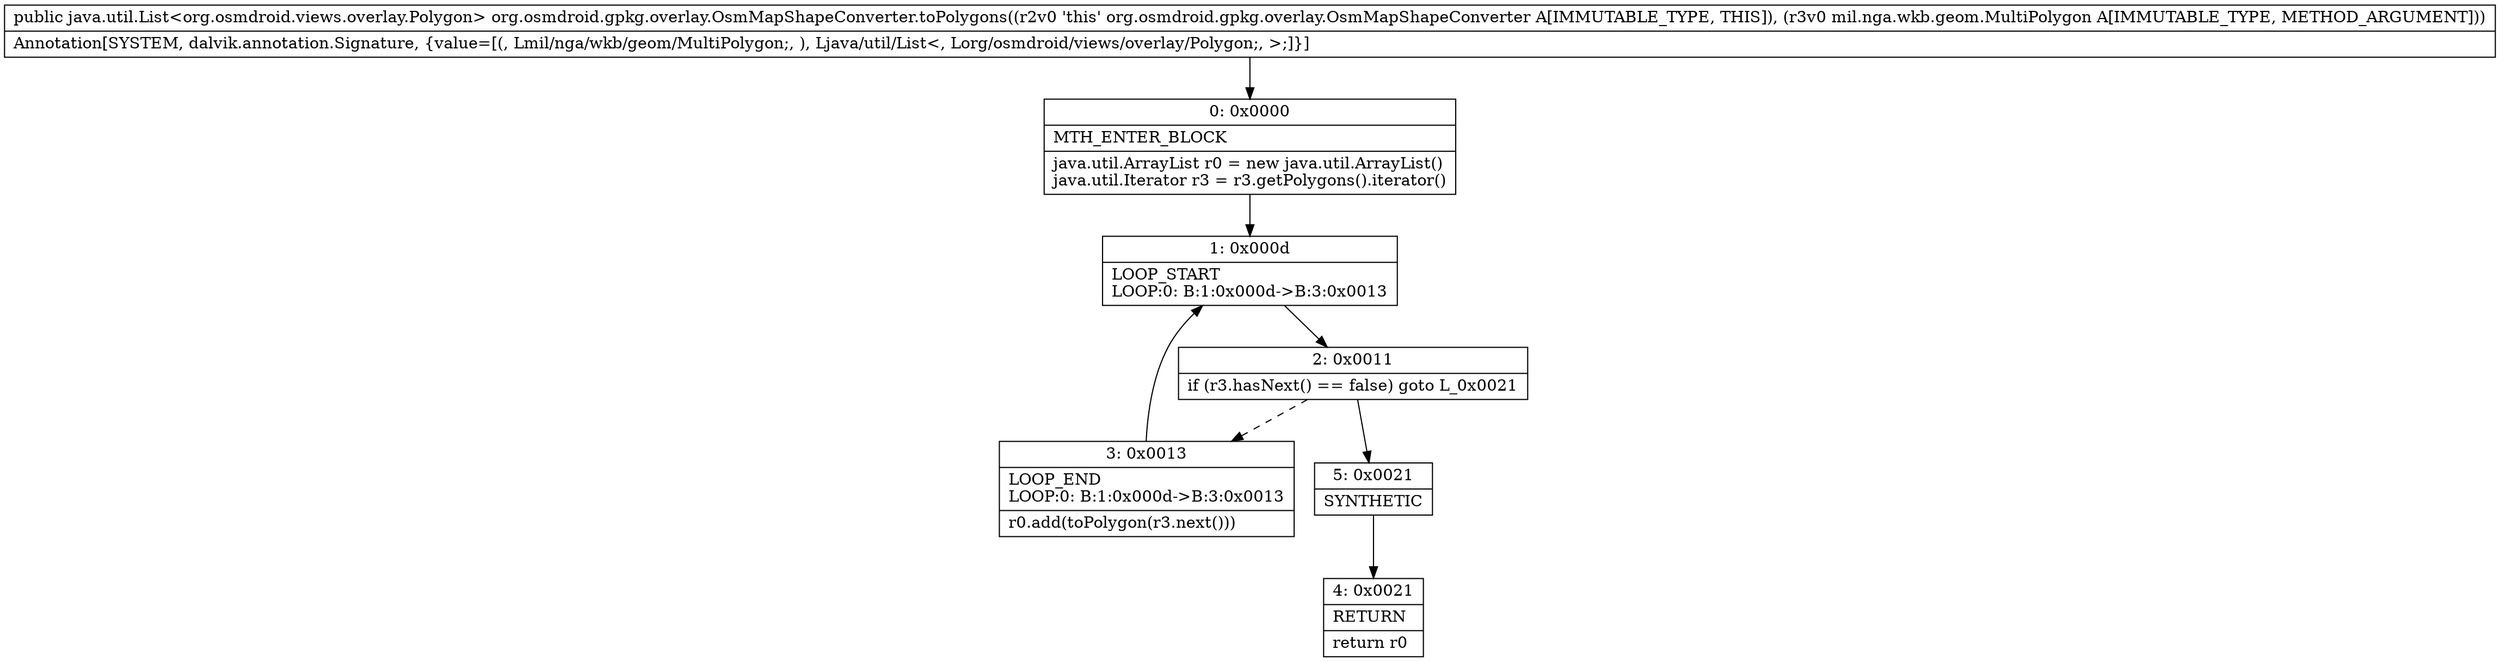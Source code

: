 digraph "CFG fororg.osmdroid.gpkg.overlay.OsmMapShapeConverter.toPolygons(Lmil\/nga\/wkb\/geom\/MultiPolygon;)Ljava\/util\/List;" {
Node_0 [shape=record,label="{0\:\ 0x0000|MTH_ENTER_BLOCK\l|java.util.ArrayList r0 = new java.util.ArrayList()\ljava.util.Iterator r3 = r3.getPolygons().iterator()\l}"];
Node_1 [shape=record,label="{1\:\ 0x000d|LOOP_START\lLOOP:0: B:1:0x000d\-\>B:3:0x0013\l}"];
Node_2 [shape=record,label="{2\:\ 0x0011|if (r3.hasNext() == false) goto L_0x0021\l}"];
Node_3 [shape=record,label="{3\:\ 0x0013|LOOP_END\lLOOP:0: B:1:0x000d\-\>B:3:0x0013\l|r0.add(toPolygon(r3.next()))\l}"];
Node_4 [shape=record,label="{4\:\ 0x0021|RETURN\l|return r0\l}"];
Node_5 [shape=record,label="{5\:\ 0x0021|SYNTHETIC\l}"];
MethodNode[shape=record,label="{public java.util.List\<org.osmdroid.views.overlay.Polygon\> org.osmdroid.gpkg.overlay.OsmMapShapeConverter.toPolygons((r2v0 'this' org.osmdroid.gpkg.overlay.OsmMapShapeConverter A[IMMUTABLE_TYPE, THIS]), (r3v0 mil.nga.wkb.geom.MultiPolygon A[IMMUTABLE_TYPE, METHOD_ARGUMENT]))  | Annotation[SYSTEM, dalvik.annotation.Signature, \{value=[(, Lmil\/nga\/wkb\/geom\/MultiPolygon;, ), Ljava\/util\/List\<, Lorg\/osmdroid\/views\/overlay\/Polygon;, \>;]\}]\l}"];
MethodNode -> Node_0;
Node_0 -> Node_1;
Node_1 -> Node_2;
Node_2 -> Node_3[style=dashed];
Node_2 -> Node_5;
Node_3 -> Node_1;
Node_5 -> Node_4;
}

